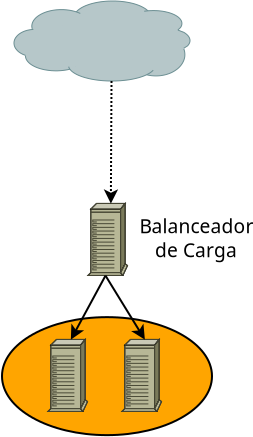 <?xml version="1.0" encoding="UTF-8"?>
<dia:diagram xmlns:dia="http://www.lysator.liu.se/~alla/dia/">
  <dia:layer name="Fondo" visible="true">
    <dia:group>
      <dia:object type="Standard - Ellipse" version="0" id="O0">
        <dia:attribute name="obj_pos">
          <dia:point val="10.9,-102.562"/>
        </dia:attribute>
        <dia:attribute name="obj_bb">
          <dia:rectangle val="10.85,-102.612;21.45,-96.612"/>
        </dia:attribute>
        <dia:attribute name="elem_corner">
          <dia:point val="10.9,-102.562"/>
        </dia:attribute>
        <dia:attribute name="elem_width">
          <dia:real val="10.5"/>
        </dia:attribute>
        <dia:attribute name="elem_height">
          <dia:real val="5.9"/>
        </dia:attribute>
        <dia:attribute name="inner_color">
          <dia:color val="#ffa500"/>
        </dia:attribute>
      </dia:object>
      <dia:object type="Cisco - IBM Tower" version="0" id="O1">
        <dia:attribute name="obj_pos">
          <dia:point val="16.897,-101.447"/>
        </dia:attribute>
        <dia:attribute name="obj_bb">
          <dia:rectangle val="16.885,-102.018;19.645,-96.848"/>
        </dia:attribute>
        <dia:attribute name="elem_corner">
          <dia:point val="16.897,-101.447"/>
        </dia:attribute>
        <dia:attribute name="elem_width">
          <dia:real val="1.98"/>
        </dia:attribute>
        <dia:attribute name="elem_height">
          <dia:real val="3.599"/>
        </dia:attribute>
        <dia:attribute name="line_width">
          <dia:real val="0.1"/>
        </dia:attribute>
        <dia:attribute name="line_colour">
          <dia:color val="#000000"/>
        </dia:attribute>
        <dia:attribute name="fill_colour">
          <dia:color val="#ffffff"/>
        </dia:attribute>
        <dia:attribute name="show_background">
          <dia:boolean val="true"/>
        </dia:attribute>
        <dia:attribute name="line_style">
          <dia:enum val="0"/>
          <dia:real val="1"/>
        </dia:attribute>
        <dia:attribute name="flip_horizontal">
          <dia:boolean val="false"/>
        </dia:attribute>
        <dia:attribute name="flip_vertical">
          <dia:boolean val="false"/>
        </dia:attribute>
      </dia:object>
      <dia:object type="Cisco - IBM Tower" version="0" id="O2">
        <dia:attribute name="obj_pos">
          <dia:point val="13.197,-101.447"/>
        </dia:attribute>
        <dia:attribute name="obj_bb">
          <dia:rectangle val="13.185,-102.018;15.945,-96.848"/>
        </dia:attribute>
        <dia:attribute name="elem_corner">
          <dia:point val="13.197,-101.447"/>
        </dia:attribute>
        <dia:attribute name="elem_width">
          <dia:real val="1.98"/>
        </dia:attribute>
        <dia:attribute name="elem_height">
          <dia:real val="3.599"/>
        </dia:attribute>
        <dia:attribute name="line_width">
          <dia:real val="0.1"/>
        </dia:attribute>
        <dia:attribute name="line_colour">
          <dia:color val="#000000"/>
        </dia:attribute>
        <dia:attribute name="fill_colour">
          <dia:color val="#ffffff"/>
        </dia:attribute>
        <dia:attribute name="show_background">
          <dia:boolean val="true"/>
        </dia:attribute>
        <dia:attribute name="line_style">
          <dia:enum val="0"/>
          <dia:real val="1"/>
        </dia:attribute>
        <dia:attribute name="flip_horizontal">
          <dia:boolean val="false"/>
        </dia:attribute>
        <dia:attribute name="flip_vertical">
          <dia:boolean val="false"/>
        </dia:attribute>
      </dia:object>
      <dia:object type="Cisco - IBM Tower" version="0" id="O3">
        <dia:attribute name="obj_pos">
          <dia:point val="15.197,-108.247"/>
        </dia:attribute>
        <dia:attribute name="obj_bb">
          <dia:rectangle val="15.185,-108.818;17.945,-103.648"/>
        </dia:attribute>
        <dia:attribute name="elem_corner">
          <dia:point val="15.197,-108.247"/>
        </dia:attribute>
        <dia:attribute name="elem_width">
          <dia:real val="1.98"/>
        </dia:attribute>
        <dia:attribute name="elem_height">
          <dia:real val="3.599"/>
        </dia:attribute>
        <dia:attribute name="line_width">
          <dia:real val="0.1"/>
        </dia:attribute>
        <dia:attribute name="line_colour">
          <dia:color val="#000000"/>
        </dia:attribute>
        <dia:attribute name="fill_colour">
          <dia:color val="#ffffff"/>
        </dia:attribute>
        <dia:attribute name="show_background">
          <dia:boolean val="true"/>
        </dia:attribute>
        <dia:attribute name="line_style">
          <dia:enum val="0"/>
          <dia:real val="1"/>
        </dia:attribute>
        <dia:attribute name="flip_horizontal">
          <dia:boolean val="false"/>
        </dia:attribute>
        <dia:attribute name="flip_vertical">
          <dia:boolean val="false"/>
        </dia:attribute>
      </dia:object>
      <dia:object type="Standard - Line" version="0" id="O4">
        <dia:attribute name="obj_pos">
          <dia:point val="16.075,-104.638"/>
        </dia:attribute>
        <dia:attribute name="obj_bb">
          <dia:rectangle val="13.88,-104.706;16.142,-101.155"/>
        </dia:attribute>
        <dia:attribute name="conn_endpoints">
          <dia:point val="16.075,-104.638"/>
          <dia:point val="14.343,-101.437"/>
        </dia:attribute>
        <dia:attribute name="numcp">
          <dia:int val="1"/>
        </dia:attribute>
        <dia:attribute name="end_arrow">
          <dia:enum val="22"/>
        </dia:attribute>
        <dia:attribute name="end_arrow_length">
          <dia:real val="0.5"/>
        </dia:attribute>
        <dia:attribute name="end_arrow_width">
          <dia:real val="0.5"/>
        </dia:attribute>
        <dia:connections>
          <dia:connection handle="0" to="O3" connection="4"/>
          <dia:connection handle="1" to="O2" connection="1"/>
        </dia:connections>
      </dia:object>
      <dia:object type="Standard - Line" version="0" id="O5">
        <dia:attribute name="obj_pos">
          <dia:point val="16.075,-104.638"/>
        </dia:attribute>
        <dia:attribute name="obj_bb">
          <dia:rectangle val="16.006,-104.707;18.495,-101.132"/>
        </dia:attribute>
        <dia:attribute name="conn_endpoints">
          <dia:point val="16.075,-104.638"/>
          <dia:point val="18.043,-101.437"/>
        </dia:attribute>
        <dia:attribute name="numcp">
          <dia:int val="1"/>
        </dia:attribute>
        <dia:attribute name="end_arrow">
          <dia:enum val="22"/>
        </dia:attribute>
        <dia:attribute name="end_arrow_length">
          <dia:real val="0.5"/>
        </dia:attribute>
        <dia:attribute name="end_arrow_width">
          <dia:real val="0.5"/>
        </dia:attribute>
        <dia:connections>
          <dia:connection handle="0" to="O3" connection="4"/>
          <dia:connection handle="1" to="O1" connection="1"/>
        </dia:connections>
      </dia:object>
      <dia:object type="Standard - Text" version="1" id="O6">
        <dia:attribute name="obj_pos">
          <dia:point val="20.6,-106.762"/>
        </dia:attribute>
        <dia:attribute name="obj_bb">
          <dia:rectangle val="17.9,-107.612;23.3,-104.962"/>
        </dia:attribute>
        <dia:attribute name="text">
          <dia:composite type="text">
            <dia:attribute name="string">
              <dia:string>#Balanceador
de Carga#</dia:string>
            </dia:attribute>
            <dia:attribute name="font">
              <dia:font family="sans" style="0" name="Helvetica"/>
            </dia:attribute>
            <dia:attribute name="height">
              <dia:real val="1.2"/>
            </dia:attribute>
            <dia:attribute name="pos">
              <dia:point val="20.6,-106.762"/>
            </dia:attribute>
            <dia:attribute name="color">
              <dia:color val="#000000"/>
            </dia:attribute>
            <dia:attribute name="alignment">
              <dia:enum val="1"/>
            </dia:attribute>
          </dia:composite>
        </dia:attribute>
        <dia:attribute name="valign">
          <dia:enum val="3"/>
        </dia:attribute>
      </dia:object>
    </dia:group>
    <dia:object type="Cisco - Cloud" version="0" id="O7">
      <dia:attribute name="obj_pos">
        <dia:point val="11.5,-118.368"/>
      </dia:attribute>
      <dia:attribute name="obj_bb">
        <dia:rectangle val="11.499,-118.368;20.3,-114.367"/>
      </dia:attribute>
      <dia:attribute name="elem_corner">
        <dia:point val="11.5,-118.368"/>
      </dia:attribute>
      <dia:attribute name="elem_width">
        <dia:real val="8.8"/>
      </dia:attribute>
      <dia:attribute name="elem_height">
        <dia:real val="4"/>
      </dia:attribute>
      <dia:attribute name="line_width">
        <dia:real val="0.1"/>
      </dia:attribute>
      <dia:attribute name="line_colour">
        <dia:color val="#000000"/>
      </dia:attribute>
      <dia:attribute name="fill_colour">
        <dia:color val="#ffffff"/>
      </dia:attribute>
      <dia:attribute name="show_background">
        <dia:boolean val="true"/>
      </dia:attribute>
      <dia:attribute name="line_style">
        <dia:enum val="0"/>
        <dia:real val="1"/>
      </dia:attribute>
      <dia:attribute name="flip_horizontal">
        <dia:boolean val="false"/>
      </dia:attribute>
      <dia:attribute name="flip_vertical">
        <dia:boolean val="false"/>
      </dia:attribute>
    </dia:object>
    <dia:object type="Standard - Line" version="0" id="O8">
      <dia:attribute name="obj_pos">
        <dia:point val="16.375,-114.368"/>
      </dia:attribute>
      <dia:attribute name="obj_bb">
        <dia:rectangle val="15.843,-114.418;16.843,-108.184"/>
      </dia:attribute>
      <dia:attribute name="conn_endpoints">
        <dia:point val="16.375,-114.368"/>
        <dia:point val="16.343,-108.237"/>
      </dia:attribute>
      <dia:attribute name="numcp">
        <dia:int val="1"/>
      </dia:attribute>
      <dia:attribute name="line_style">
        <dia:enum val="4"/>
      </dia:attribute>
      <dia:attribute name="end_arrow">
        <dia:enum val="22"/>
      </dia:attribute>
      <dia:attribute name="end_arrow_length">
        <dia:real val="0.5"/>
      </dia:attribute>
      <dia:attribute name="end_arrow_width">
        <dia:real val="0.5"/>
      </dia:attribute>
      <dia:connections>
        <dia:connection handle="0" to="O7" connection="5"/>
        <dia:connection handle="1" to="O3" connection="1"/>
      </dia:connections>
    </dia:object>
  </dia:layer>
</dia:diagram>
